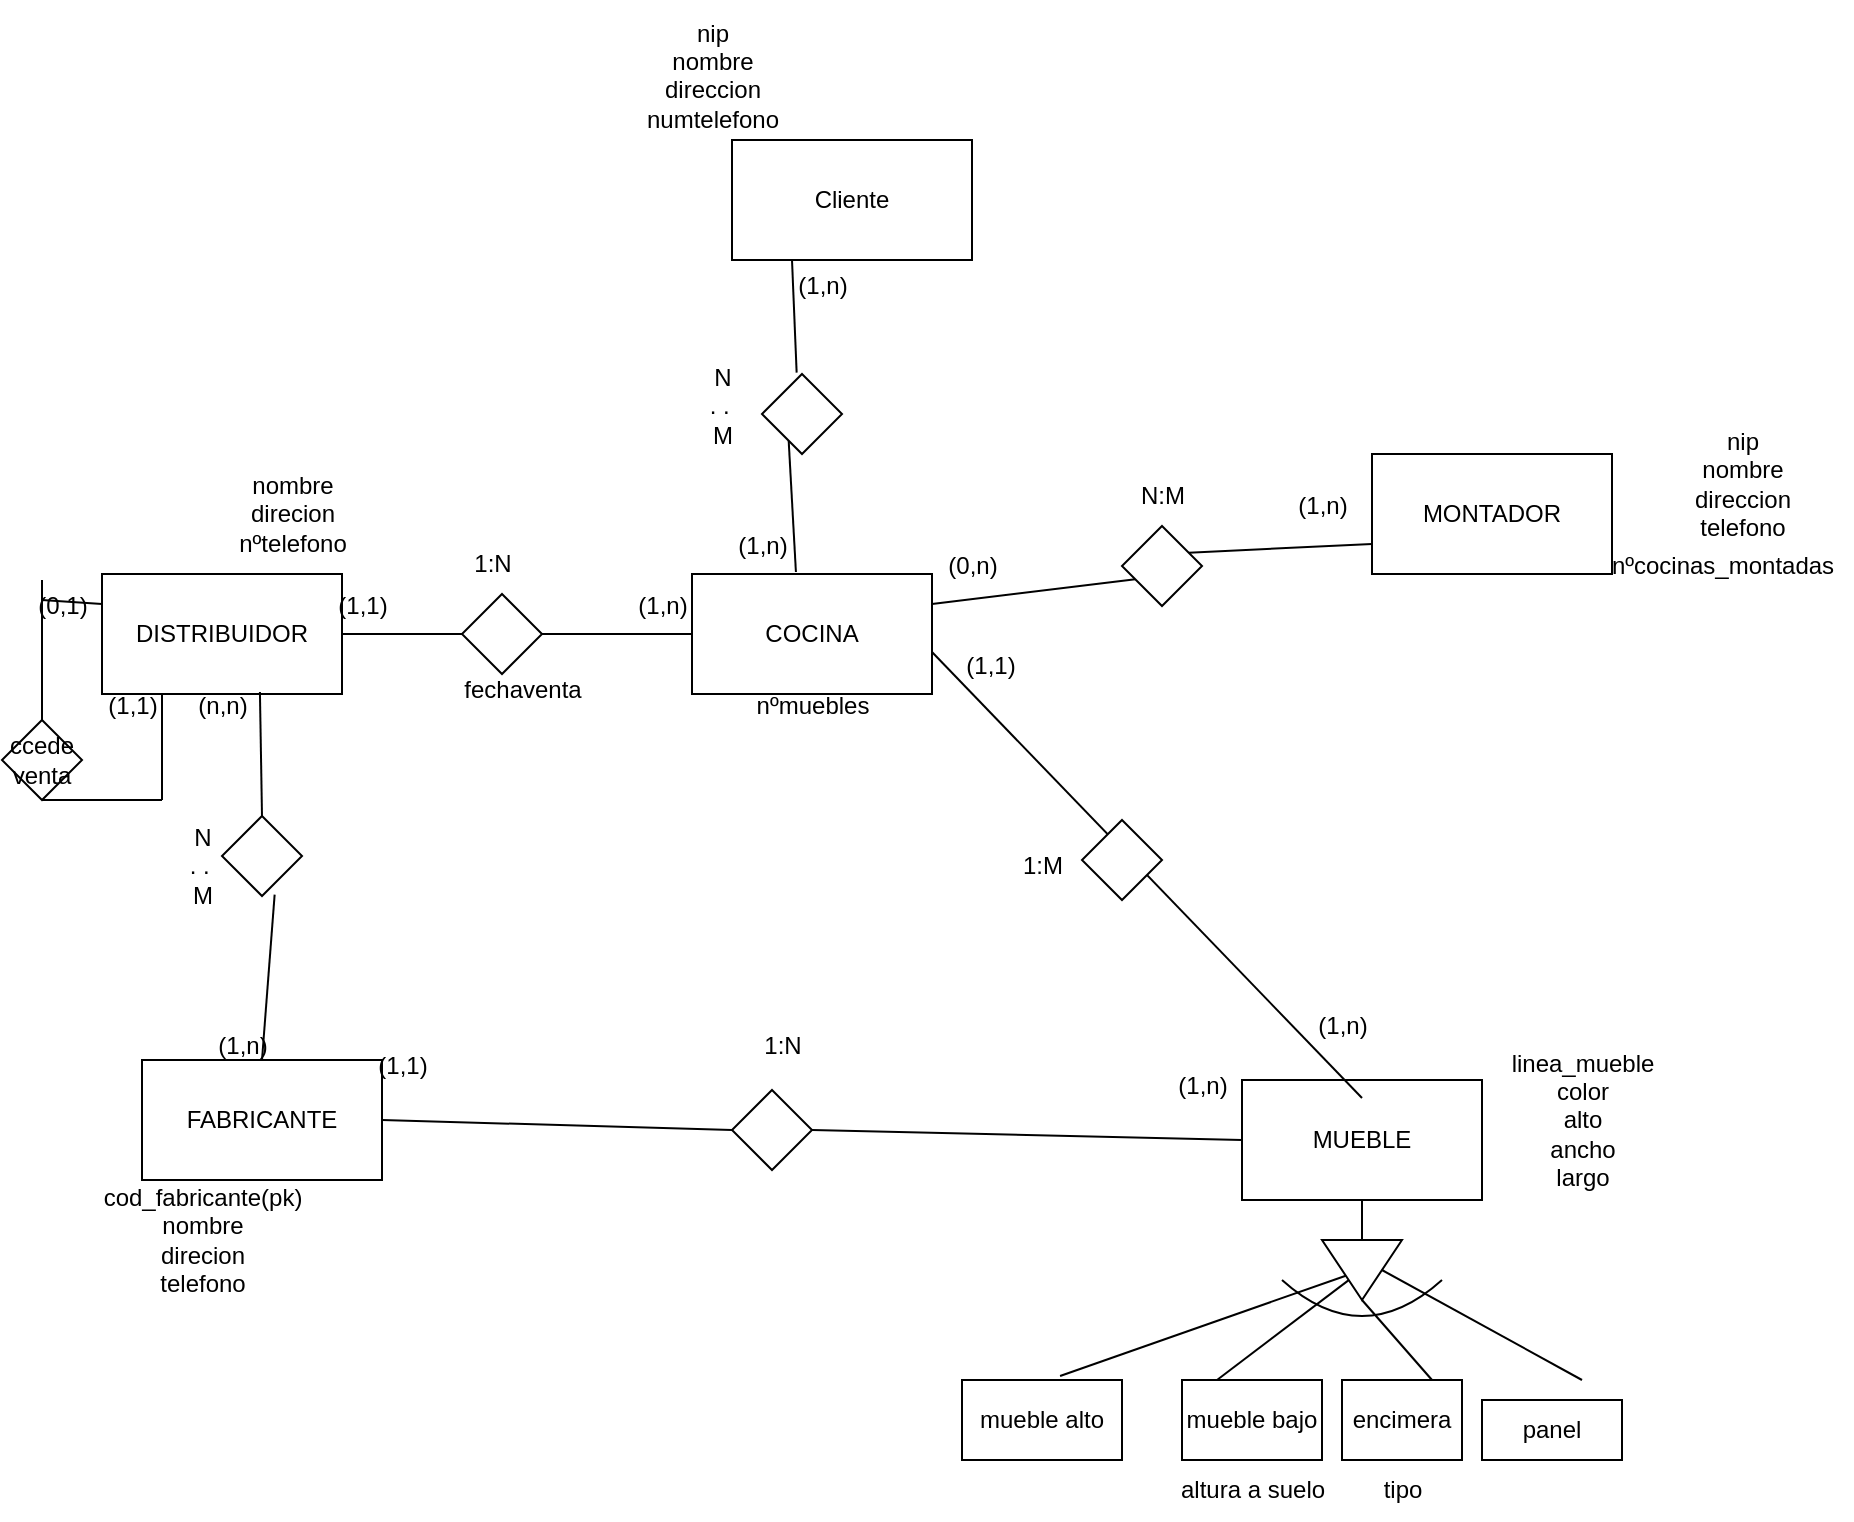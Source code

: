 <mxfile version="24.7.17">
  <diagram name="Página-1" id="_FhlTA1fhsAAvJFlqQVU">
    <mxGraphModel dx="1761" dy="852" grid="1" gridSize="10" guides="1" tooltips="1" connect="1" arrows="1" fold="1" page="1" pageScale="1" pageWidth="827" pageHeight="1169" math="0" shadow="0">
      <root>
        <mxCell id="0" />
        <mxCell id="1" parent="0" />
        <mxCell id="BN1sbvaGqgCYVK6eKB39-1" value="Cliente" style="whiteSpace=wrap;html=1;" parent="1" vertex="1">
          <mxGeometry x="285" y="100" width="120" height="60" as="geometry" />
        </mxCell>
        <mxCell id="BN1sbvaGqgCYVK6eKB39-2" value="nip&lt;div&gt;nombre&lt;/div&gt;&lt;div&gt;direccion&lt;br&gt;&lt;div&gt;numtelefono&lt;/div&gt;&lt;div&gt;&lt;br&gt;&lt;/div&gt;&lt;/div&gt;" style="text;html=1;align=center;verticalAlign=middle;resizable=0;points=[];autosize=1;strokeColor=none;fillColor=none;" parent="1" vertex="1">
          <mxGeometry x="230" y="30" width="90" height="90" as="geometry" />
        </mxCell>
        <mxCell id="BN1sbvaGqgCYVK6eKB39-3" value="COCINA" style="whiteSpace=wrap;html=1;" parent="1" vertex="1">
          <mxGeometry x="265" y="317" width="120" height="60" as="geometry" />
        </mxCell>
        <mxCell id="BN1sbvaGqgCYVK6eKB39-5" value="MONTADOR" style="whiteSpace=wrap;html=1;" parent="1" vertex="1">
          <mxGeometry x="605" y="257" width="120" height="60" as="geometry" />
        </mxCell>
        <mxCell id="BN1sbvaGqgCYVK6eKB39-6" value="nip&lt;div&gt;nombre&lt;/div&gt;&lt;div&gt;direccion&lt;/div&gt;&lt;div&gt;telefono&lt;/div&gt;" style="text;html=1;align=center;verticalAlign=middle;resizable=0;points=[];autosize=1;strokeColor=none;fillColor=none;" parent="1" vertex="1">
          <mxGeometry x="755" y="237" width="70" height="70" as="geometry" />
        </mxCell>
        <mxCell id="BN1sbvaGqgCYVK6eKB39-7" value="DISTRIBUIDOR" style="whiteSpace=wrap;html=1;" parent="1" vertex="1">
          <mxGeometry x="-30" y="317" width="120" height="60" as="geometry" />
        </mxCell>
        <mxCell id="BN1sbvaGqgCYVK6eKB39-8" value="FABRICANTE" style="whiteSpace=wrap;html=1;" parent="1" vertex="1">
          <mxGeometry x="-10" y="560" width="120" height="60" as="geometry" />
        </mxCell>
        <mxCell id="BN1sbvaGqgCYVK6eKB39-9" value="MUEBLE" style="whiteSpace=wrap;html=1;" parent="1" vertex="1">
          <mxGeometry x="540" y="570" width="120" height="60" as="geometry" />
        </mxCell>
        <mxCell id="BN1sbvaGqgCYVK6eKB39-10" value="&lt;div&gt;cod_fabricante(pk)&lt;/div&gt;nombre&lt;div&gt;direcion&lt;/div&gt;&lt;div&gt;telefono&lt;/div&gt;" style="text;html=1;align=center;verticalAlign=middle;resizable=0;points=[];autosize=1;strokeColor=none;fillColor=none;" parent="1" vertex="1">
          <mxGeometry x="-40" y="615" width="120" height="70" as="geometry" />
        </mxCell>
        <mxCell id="BN1sbvaGqgCYVK6eKB39-11" value="" style="endArrow=none;html=1;rounded=0;exitX=1;exitY=0.5;exitDx=0;exitDy=0;entryX=0;entryY=0.5;entryDx=0;entryDy=0;" parent="1" source="BN1sbvaGqgCYVK6eKB39-64" target="BN1sbvaGqgCYVK6eKB39-9" edge="1">
          <mxGeometry width="50" height="50" relative="1" as="geometry">
            <mxPoint x="370" y="500" as="sourcePoint" />
            <mxPoint x="530" y="600" as="targetPoint" />
          </mxGeometry>
        </mxCell>
        <mxCell id="BN1sbvaGqgCYVK6eKB39-12" value="(1,n)" style="text;html=1;align=center;verticalAlign=middle;resizable=0;points=[];autosize=1;strokeColor=none;fillColor=none;" parent="1" vertex="1">
          <mxGeometry x="495" y="558" width="50" height="30" as="geometry" />
        </mxCell>
        <mxCell id="BN1sbvaGqgCYVK6eKB39-13" value="linea_mueble&lt;div&gt;color&lt;/div&gt;&lt;div&gt;alto&lt;/div&gt;&lt;div&gt;ancho&lt;/div&gt;&lt;div&gt;largo&lt;/div&gt;" style="text;html=1;align=center;verticalAlign=middle;resizable=0;points=[];autosize=1;strokeColor=none;fillColor=none;" parent="1" vertex="1">
          <mxGeometry x="665" y="545" width="90" height="90" as="geometry" />
        </mxCell>
        <mxCell id="BN1sbvaGqgCYVK6eKB39-14" value="mueble alto" style="whiteSpace=wrap;html=1;" parent="1" vertex="1">
          <mxGeometry x="400" y="720" width="80" height="40" as="geometry" />
        </mxCell>
        <mxCell id="BN1sbvaGqgCYVK6eKB39-15" value="mueble bajo" style="whiteSpace=wrap;html=1;" parent="1" vertex="1">
          <mxGeometry x="510" y="720" width="70" height="40" as="geometry" />
        </mxCell>
        <mxCell id="BN1sbvaGqgCYVK6eKB39-16" value="encimera" style="whiteSpace=wrap;html=1;" parent="1" vertex="1">
          <mxGeometry x="590" y="720" width="60" height="40" as="geometry" />
        </mxCell>
        <mxCell id="BN1sbvaGqgCYVK6eKB39-17" value="panel" style="whiteSpace=wrap;html=1;" parent="1" vertex="1">
          <mxGeometry x="660" y="730" width="70" height="30" as="geometry" />
        </mxCell>
        <mxCell id="BN1sbvaGqgCYVK6eKB39-18" value="altura a suelo" style="text;html=1;align=center;verticalAlign=middle;resizable=0;points=[];autosize=1;strokeColor=none;fillColor=none;" parent="1" vertex="1">
          <mxGeometry x="495" y="760" width="100" height="30" as="geometry" />
        </mxCell>
        <mxCell id="BN1sbvaGqgCYVK6eKB39-19" value="tipo" style="text;html=1;align=center;verticalAlign=middle;resizable=0;points=[];autosize=1;strokeColor=none;fillColor=none;" parent="1" vertex="1">
          <mxGeometry x="600" y="760" width="40" height="30" as="geometry" />
        </mxCell>
        <mxCell id="BN1sbvaGqgCYVK6eKB39-20" value="" style="endArrow=none;html=1;rounded=0;exitX=0.5;exitY=0;exitDx=0;exitDy=0;entryX=0.658;entryY=0.983;entryDx=0;entryDy=0;entryPerimeter=0;" parent="1" source="BN1sbvaGqgCYVK6eKB39-69" target="BN1sbvaGqgCYVK6eKB39-7" edge="1">
          <mxGeometry width="50" height="50" relative="1" as="geometry">
            <mxPoint x="30" y="520" as="sourcePoint" />
            <mxPoint x="70" y="380" as="targetPoint" />
          </mxGeometry>
        </mxCell>
        <mxCell id="BN1sbvaGqgCYVK6eKB39-21" value="(n,n)" style="text;html=1;align=center;verticalAlign=middle;resizable=0;points=[];autosize=1;strokeColor=none;fillColor=none;" parent="1" vertex="1">
          <mxGeometry x="5" y="368" width="50" height="30" as="geometry" />
        </mxCell>
        <mxCell id="BN1sbvaGqgCYVK6eKB39-22" value="(1,n)" style="text;html=1;align=center;verticalAlign=middle;resizable=0;points=[];autosize=1;strokeColor=none;fillColor=none;" parent="1" vertex="1">
          <mxGeometry x="15" y="538" width="50" height="30" as="geometry" />
        </mxCell>
        <mxCell id="BN1sbvaGqgCYVK6eKB39-23" value="nombre&lt;div&gt;direcion&lt;/div&gt;&lt;div&gt;nºtelefono&lt;/div&gt;" style="text;html=1;align=center;verticalAlign=middle;resizable=0;points=[];autosize=1;strokeColor=none;fillColor=none;" parent="1" vertex="1">
          <mxGeometry x="25" y="257" width="80" height="60" as="geometry" />
        </mxCell>
        <mxCell id="BN1sbvaGqgCYVK6eKB39-24" value="" style="endArrow=none;html=1;rounded=0;exitX=1;exitY=0.5;exitDx=0;exitDy=0;entryX=0.5;entryY=0;entryDx=0;entryDy=0;" parent="1" edge="1">
          <mxGeometry width="50" height="50" relative="1" as="geometry">
            <mxPoint x="385" y="356" as="sourcePoint" />
            <mxPoint x="600" y="579" as="targetPoint" />
          </mxGeometry>
        </mxCell>
        <mxCell id="BN1sbvaGqgCYVK6eKB39-25" value="(1,1)" style="text;html=1;align=center;verticalAlign=middle;resizable=0;points=[];autosize=1;strokeColor=none;fillColor=none;" parent="1" vertex="1">
          <mxGeometry x="389" y="348" width="50" height="30" as="geometry" />
        </mxCell>
        <mxCell id="BN1sbvaGqgCYVK6eKB39-26" value="(1,n)" style="text;html=1;align=center;verticalAlign=middle;resizable=0;points=[];autosize=1;strokeColor=none;fillColor=none;" parent="1" vertex="1">
          <mxGeometry x="565" y="528" width="50" height="30" as="geometry" />
        </mxCell>
        <mxCell id="BN1sbvaGqgCYVK6eKB39-27" value="nºmuebles" style="text;html=1;align=center;verticalAlign=middle;resizable=0;points=[];autosize=1;strokeColor=none;fillColor=none;" parent="1" vertex="1">
          <mxGeometry x="285" y="368" width="80" height="30" as="geometry" />
        </mxCell>
        <mxCell id="BN1sbvaGqgCYVK6eKB39-28" value="" style="endArrow=none;html=1;rounded=0;entryX=0.5;entryY=1;entryDx=0;entryDy=0;exitX=0;exitY=0.5;exitDx=0;exitDy=0;" parent="1" source="JCwsmbC107qW_EjxYK0G-4" target="BN1sbvaGqgCYVK6eKB39-9" edge="1">
          <mxGeometry width="50" height="50" relative="1" as="geometry">
            <mxPoint x="600" y="680" as="sourcePoint" />
            <mxPoint x="580" y="470" as="targetPoint" />
          </mxGeometry>
        </mxCell>
        <mxCell id="BN1sbvaGqgCYVK6eKB39-30" value="" style="endArrow=none;html=1;rounded=0;exitX=0.5;exitY=0;exitDx=0;exitDy=0;" parent="1" edge="1" source="JCwsmbC107qW_EjxYK0G-4">
          <mxGeometry width="50" height="50" relative="1" as="geometry">
            <mxPoint x="710" y="670" as="sourcePoint" />
            <mxPoint x="710" y="720" as="targetPoint" />
          </mxGeometry>
        </mxCell>
        <mxCell id="BN1sbvaGqgCYVK6eKB39-31" value="" style="endArrow=none;html=1;rounded=0;entryX=0.25;entryY=0;entryDx=0;entryDy=0;" parent="1" target="BN1sbvaGqgCYVK6eKB39-15" edge="1" source="JCwsmbC107qW_EjxYK0G-4">
          <mxGeometry width="50" height="50" relative="1" as="geometry">
            <mxPoint x="530" y="670" as="sourcePoint" />
            <mxPoint x="610" y="470" as="targetPoint" />
          </mxGeometry>
        </mxCell>
        <mxCell id="BN1sbvaGqgCYVK6eKB39-32" value="" style="endArrow=none;html=1;rounded=0;entryX=0.613;entryY=-0.05;entryDx=0;entryDy=0;entryPerimeter=0;" parent="1" target="BN1sbvaGqgCYVK6eKB39-14" edge="1" source="JCwsmbC107qW_EjxYK0G-4">
          <mxGeometry width="50" height="50" relative="1" as="geometry">
            <mxPoint x="450" y="670" as="sourcePoint" />
            <mxPoint x="530" y="470" as="targetPoint" />
          </mxGeometry>
        </mxCell>
        <mxCell id="BN1sbvaGqgCYVK6eKB39-34" value="" style="endArrow=none;html=1;rounded=0;entryX=0;entryY=0.5;entryDx=0;entryDy=0;exitX=1;exitY=0.5;exitDx=0;exitDy=0;" parent="1" source="BN1sbvaGqgCYVK6eKB39-37" target="BN1sbvaGqgCYVK6eKB39-3" edge="1">
          <mxGeometry width="50" height="50" relative="1" as="geometry">
            <mxPoint x="180" y="520" as="sourcePoint" />
            <mxPoint x="230" y="470" as="targetPoint" />
          </mxGeometry>
        </mxCell>
        <mxCell id="BN1sbvaGqgCYVK6eKB39-35" value="(1,1)" style="text;html=1;align=center;verticalAlign=middle;resizable=0;points=[];autosize=1;strokeColor=none;fillColor=none;" parent="1" vertex="1">
          <mxGeometry x="75" y="318" width="50" height="30" as="geometry" />
        </mxCell>
        <mxCell id="BN1sbvaGqgCYVK6eKB39-36" value="(1,n)" style="text;html=1;align=center;verticalAlign=middle;resizable=0;points=[];autosize=1;strokeColor=none;fillColor=none;" parent="1" vertex="1">
          <mxGeometry x="225" y="318" width="50" height="30" as="geometry" />
        </mxCell>
        <mxCell id="BN1sbvaGqgCYVK6eKB39-38" value="" style="endArrow=none;html=1;rounded=0;entryX=0;entryY=0.5;entryDx=0;entryDy=0;exitX=1;exitY=0.5;exitDx=0;exitDy=0;" parent="1" source="BN1sbvaGqgCYVK6eKB39-7" target="BN1sbvaGqgCYVK6eKB39-37" edge="1">
          <mxGeometry width="50" height="50" relative="1" as="geometry">
            <mxPoint x="90" y="347" as="sourcePoint" />
            <mxPoint x="265" y="347" as="targetPoint" />
          </mxGeometry>
        </mxCell>
        <mxCell id="BN1sbvaGqgCYVK6eKB39-37" value="" style="rhombus;whiteSpace=wrap;html=1;" parent="1" vertex="1">
          <mxGeometry x="150" y="327" width="40" height="40" as="geometry" />
        </mxCell>
        <mxCell id="BN1sbvaGqgCYVK6eKB39-39" value="fechaventa" style="text;html=1;align=center;verticalAlign=middle;resizable=0;points=[];autosize=1;strokeColor=none;fillColor=none;" parent="1" vertex="1">
          <mxGeometry x="140" y="360" width="80" height="30" as="geometry" />
        </mxCell>
        <mxCell id="BN1sbvaGqgCYVK6eKB39-40" value="" style="endArrow=none;html=1;rounded=0;entryX=0.25;entryY=1;entryDx=0;entryDy=0;" parent="1" target="BN1sbvaGqgCYVK6eKB39-7" edge="1">
          <mxGeometry width="50" height="50" relative="1" as="geometry">
            <mxPoint y="430" as="sourcePoint" />
            <mxPoint x="-50" y="410" as="targetPoint" />
          </mxGeometry>
        </mxCell>
        <mxCell id="BN1sbvaGqgCYVK6eKB39-41" value="" style="endArrow=none;html=1;rounded=0;" parent="1" edge="1">
          <mxGeometry width="50" height="50" relative="1" as="geometry">
            <mxPoint x="-60" y="430" as="sourcePoint" />
            <mxPoint y="430" as="targetPoint" />
          </mxGeometry>
        </mxCell>
        <mxCell id="BN1sbvaGqgCYVK6eKB39-42" value="" style="endArrow=none;html=1;rounded=0;" parent="1" edge="1">
          <mxGeometry width="50" height="50" relative="1" as="geometry">
            <mxPoint x="-60" y="390" as="sourcePoint" />
            <mxPoint x="-60" y="320" as="targetPoint" />
          </mxGeometry>
        </mxCell>
        <mxCell id="BN1sbvaGqgCYVK6eKB39-43" value="ccede venta" style="rhombus;whiteSpace=wrap;html=1;" parent="1" vertex="1">
          <mxGeometry x="-80" y="390" width="40" height="40" as="geometry" />
        </mxCell>
        <mxCell id="BN1sbvaGqgCYVK6eKB39-44" value="" style="endArrow=none;html=1;rounded=0;entryX=0;entryY=0.25;entryDx=0;entryDy=0;" parent="1" target="BN1sbvaGqgCYVK6eKB39-7" edge="1">
          <mxGeometry width="50" height="50" relative="1" as="geometry">
            <mxPoint x="-60" y="330" as="sourcePoint" />
            <mxPoint y="470" as="targetPoint" />
          </mxGeometry>
        </mxCell>
        <mxCell id="BN1sbvaGqgCYVK6eKB39-45" value="(0,1)" style="text;html=1;align=center;verticalAlign=middle;resizable=0;points=[];autosize=1;strokeColor=none;fillColor=none;" parent="1" vertex="1">
          <mxGeometry x="-75" y="318" width="50" height="30" as="geometry" />
        </mxCell>
        <mxCell id="BN1sbvaGqgCYVK6eKB39-46" value="(1,1)" style="text;html=1;align=center;verticalAlign=middle;resizable=0;points=[];autosize=1;strokeColor=none;fillColor=none;" parent="1" vertex="1">
          <mxGeometry x="-40" y="368" width="50" height="30" as="geometry" />
        </mxCell>
        <mxCell id="BN1sbvaGqgCYVK6eKB39-48" value="" style="endArrow=none;html=1;rounded=0;entryX=0;entryY=0.75;entryDx=0;entryDy=0;exitX=1;exitY=0.25;exitDx=0;exitDy=0;" parent="1" source="BN1sbvaGqgCYVK6eKB39-59" target="BN1sbvaGqgCYVK6eKB39-5" edge="1">
          <mxGeometry width="50" height="50" relative="1" as="geometry">
            <mxPoint x="490" y="520" as="sourcePoint" />
            <mxPoint x="540" y="470" as="targetPoint" />
          </mxGeometry>
        </mxCell>
        <mxCell id="BN1sbvaGqgCYVK6eKB39-49" value="(1,n)" style="text;html=1;align=center;verticalAlign=middle;resizable=0;points=[];autosize=1;strokeColor=none;fillColor=none;" parent="1" vertex="1">
          <mxGeometry x="555" y="268" width="50" height="30" as="geometry" />
        </mxCell>
        <mxCell id="BN1sbvaGqgCYVK6eKB39-50" value="(0,n)" style="text;html=1;align=center;verticalAlign=middle;resizable=0;points=[];autosize=1;strokeColor=none;fillColor=none;" parent="1" vertex="1">
          <mxGeometry x="380" y="298" width="50" height="30" as="geometry" />
        </mxCell>
        <mxCell id="BN1sbvaGqgCYVK6eKB39-51" value="nºcocinas_montadas" style="text;html=1;align=center;verticalAlign=middle;resizable=0;points=[];autosize=1;strokeColor=none;fillColor=none;" parent="1" vertex="1">
          <mxGeometry x="715" y="298" width="130" height="30" as="geometry" />
        </mxCell>
        <mxCell id="BN1sbvaGqgCYVK6eKB39-52" value="" style="endArrow=none;html=1;rounded=0;entryX=0.25;entryY=1;entryDx=0;entryDy=0;exitX=0.433;exitY=-0.017;exitDx=0;exitDy=0;exitPerimeter=0;" parent="1" source="BN1sbvaGqgCYVK6eKB39-57" target="BN1sbvaGqgCYVK6eKB39-1" edge="1">
          <mxGeometry width="50" height="50" relative="1" as="geometry">
            <mxPoint x="320" y="310" as="sourcePoint" />
            <mxPoint x="370" y="410" as="targetPoint" />
          </mxGeometry>
        </mxCell>
        <mxCell id="BN1sbvaGqgCYVK6eKB39-53" value="(1,n)" style="text;html=1;align=center;verticalAlign=middle;resizable=0;points=[];autosize=1;strokeColor=none;fillColor=none;" parent="1" vertex="1">
          <mxGeometry x="305" y="158" width="50" height="30" as="geometry" />
        </mxCell>
        <mxCell id="BN1sbvaGqgCYVK6eKB39-54" value="(1,n)" style="text;html=1;align=center;verticalAlign=middle;resizable=0;points=[];autosize=1;strokeColor=none;fillColor=none;" parent="1" vertex="1">
          <mxGeometry x="275" y="288" width="50" height="30" as="geometry" />
        </mxCell>
        <mxCell id="BN1sbvaGqgCYVK6eKB39-58" value="" style="endArrow=none;html=1;rounded=0;entryX=0.25;entryY=1;entryDx=0;entryDy=0;exitX=0.433;exitY=-0.017;exitDx=0;exitDy=0;exitPerimeter=0;" parent="1" source="BN1sbvaGqgCYVK6eKB39-3" target="BN1sbvaGqgCYVK6eKB39-57" edge="1">
          <mxGeometry width="50" height="50" relative="1" as="geometry">
            <mxPoint x="317" y="316" as="sourcePoint" />
            <mxPoint x="315" y="160" as="targetPoint" />
          </mxGeometry>
        </mxCell>
        <mxCell id="BN1sbvaGqgCYVK6eKB39-57" value="" style="rhombus;whiteSpace=wrap;html=1;" parent="1" vertex="1">
          <mxGeometry x="300" y="217" width="40" height="40" as="geometry" />
        </mxCell>
        <mxCell id="BN1sbvaGqgCYVK6eKB39-60" value="" style="endArrow=none;html=1;rounded=0;entryX=0;entryY=0.75;entryDx=0;entryDy=0;exitX=1;exitY=0.25;exitDx=0;exitDy=0;" parent="1" source="BN1sbvaGqgCYVK6eKB39-3" target="BN1sbvaGqgCYVK6eKB39-59" edge="1">
          <mxGeometry width="50" height="50" relative="1" as="geometry">
            <mxPoint x="385" y="332" as="sourcePoint" />
            <mxPoint x="605" y="302" as="targetPoint" />
          </mxGeometry>
        </mxCell>
        <mxCell id="BN1sbvaGqgCYVK6eKB39-59" value="" style="rhombus;whiteSpace=wrap;html=1;" parent="1" vertex="1">
          <mxGeometry x="480" y="293" width="40" height="40" as="geometry" />
        </mxCell>
        <mxCell id="BN1sbvaGqgCYVK6eKB39-61" value="N:M" style="text;html=1;align=center;verticalAlign=middle;resizable=0;points=[];autosize=1;strokeColor=none;fillColor=none;" parent="1" vertex="1">
          <mxGeometry x="475" y="263" width="50" height="30" as="geometry" />
        </mxCell>
        <mxCell id="BN1sbvaGqgCYVK6eKB39-62" value="" style="rhombus;whiteSpace=wrap;html=1;" parent="1" vertex="1">
          <mxGeometry x="460" y="440" width="40" height="40" as="geometry" />
        </mxCell>
        <mxCell id="BN1sbvaGqgCYVK6eKB39-63" value="1:M" style="text;html=1;align=center;verticalAlign=middle;resizable=0;points=[];autosize=1;strokeColor=none;fillColor=none;" parent="1" vertex="1">
          <mxGeometry x="420" y="448" width="40" height="30" as="geometry" />
        </mxCell>
        <mxCell id="BN1sbvaGqgCYVK6eKB39-65" value="" style="endArrow=none;html=1;rounded=0;exitX=1;exitY=0.5;exitDx=0;exitDy=0;entryX=0;entryY=0.5;entryDx=0;entryDy=0;" parent="1" source="BN1sbvaGqgCYVK6eKB39-8" target="BN1sbvaGqgCYVK6eKB39-64" edge="1">
          <mxGeometry width="50" height="50" relative="1" as="geometry">
            <mxPoint x="110" y="590" as="sourcePoint" />
            <mxPoint x="540" y="600" as="targetPoint" />
          </mxGeometry>
        </mxCell>
        <mxCell id="BN1sbvaGqgCYVK6eKB39-64" value="" style="rhombus;whiteSpace=wrap;html=1;" parent="1" vertex="1">
          <mxGeometry x="285" y="575" width="40" height="40" as="geometry" />
        </mxCell>
        <mxCell id="BN1sbvaGqgCYVK6eKB39-66" value="1:N" style="text;html=1;align=center;verticalAlign=middle;resizable=0;points=[];autosize=1;strokeColor=none;fillColor=none;" parent="1" vertex="1">
          <mxGeometry x="290" y="538" width="40" height="30" as="geometry" />
        </mxCell>
        <mxCell id="BN1sbvaGqgCYVK6eKB39-67" value="(1,1)" style="text;html=1;align=center;verticalAlign=middle;resizable=0;points=[];autosize=1;strokeColor=none;fillColor=none;" parent="1" vertex="1">
          <mxGeometry x="95" y="548" width="50" height="30" as="geometry" />
        </mxCell>
        <mxCell id="BN1sbvaGqgCYVK6eKB39-68" value="1:N" style="text;html=1;align=center;verticalAlign=middle;resizable=0;points=[];autosize=1;strokeColor=none;fillColor=none;" parent="1" vertex="1">
          <mxGeometry x="145" y="297" width="40" height="30" as="geometry" />
        </mxCell>
        <mxCell id="BN1sbvaGqgCYVK6eKB39-70" value="" style="endArrow=none;html=1;rounded=0;exitX=0.5;exitY=0;exitDx=0;exitDy=0;entryX=0.658;entryY=0.983;entryDx=0;entryDy=0;entryPerimeter=0;" parent="1" source="BN1sbvaGqgCYVK6eKB39-8" target="BN1sbvaGqgCYVK6eKB39-69" edge="1">
          <mxGeometry width="50" height="50" relative="1" as="geometry">
            <mxPoint x="50" y="560" as="sourcePoint" />
            <mxPoint x="49" y="376" as="targetPoint" />
          </mxGeometry>
        </mxCell>
        <mxCell id="BN1sbvaGqgCYVK6eKB39-69" value="" style="rhombus;whiteSpace=wrap;html=1;" parent="1" vertex="1">
          <mxGeometry x="30" y="438" width="40" height="40" as="geometry" />
        </mxCell>
        <mxCell id="BN1sbvaGqgCYVK6eKB39-71" value="N&lt;div&gt;. .&amp;nbsp;&lt;/div&gt;&lt;div&gt;M&lt;/div&gt;" style="text;html=1;align=center;verticalAlign=middle;resizable=0;points=[];autosize=1;strokeColor=none;fillColor=none;" parent="1" vertex="1">
          <mxGeometry y="433" width="40" height="60" as="geometry" />
        </mxCell>
        <mxCell id="BN1sbvaGqgCYVK6eKB39-72" value="N&lt;div&gt;. .&amp;nbsp;&lt;/div&gt;&lt;div&gt;M&lt;/div&gt;" style="text;html=1;align=center;verticalAlign=middle;resizable=0;points=[];autosize=1;strokeColor=none;fillColor=none;" parent="1" vertex="1">
          <mxGeometry x="260" y="203" width="40" height="60" as="geometry" />
        </mxCell>
        <mxCell id="JCwsmbC107qW_EjxYK0G-3" value="" style="endArrow=none;html=1;rounded=0;entryX=1;entryY=0.5;entryDx=0;entryDy=0;exitX=0.75;exitY=0;exitDx=0;exitDy=0;" edge="1" parent="1" source="BN1sbvaGqgCYVK6eKB39-16" target="JCwsmbC107qW_EjxYK0G-4">
          <mxGeometry width="50" height="50" relative="1" as="geometry">
            <mxPoint x="599" y="716" as="sourcePoint" />
            <mxPoint x="600" y="630" as="targetPoint" />
          </mxGeometry>
        </mxCell>
        <mxCell id="JCwsmbC107qW_EjxYK0G-1" value="" style="shape=dataStorage;whiteSpace=wrap;html=1;fixedSize=1;direction=north;" vertex="1" parent="1">
          <mxGeometry x="560" y="670" width="80" height="18" as="geometry" />
        </mxCell>
        <mxCell id="JCwsmbC107qW_EjxYK0G-4" value="" style="triangle;whiteSpace=wrap;html=1;direction=south;" vertex="1" parent="1">
          <mxGeometry x="580" y="650" width="40" height="30" as="geometry" />
        </mxCell>
      </root>
    </mxGraphModel>
  </diagram>
</mxfile>
